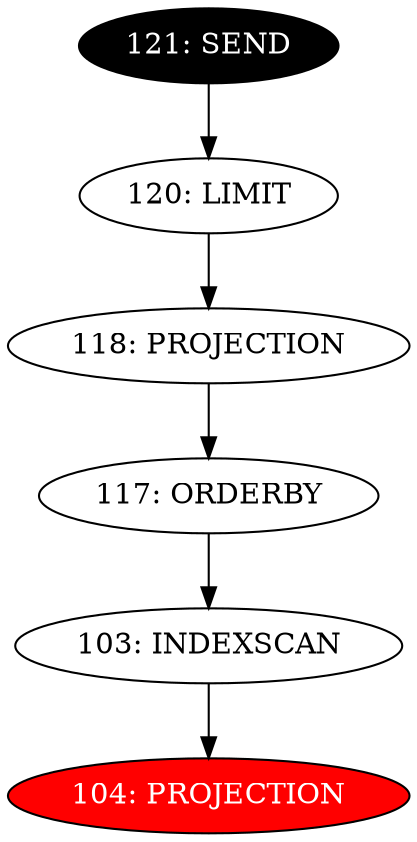 digraph name {
103 [label="103: INDEXSCAN" ];
103 -> 104;
104 [label="104: PROJECTION" fontcolor="white" style="filled" fillcolor="red"];
117 [label="117: ORDERBY" ];
117 -> 103;
118 [label="118: PROJECTION" ];
118 -> 117;
120 [label="120: LIMIT" ];
120 -> 118;
121 [label="121: SEND" fontcolor="white" style="filled" fillcolor="black"];
121 -> 120;

}

